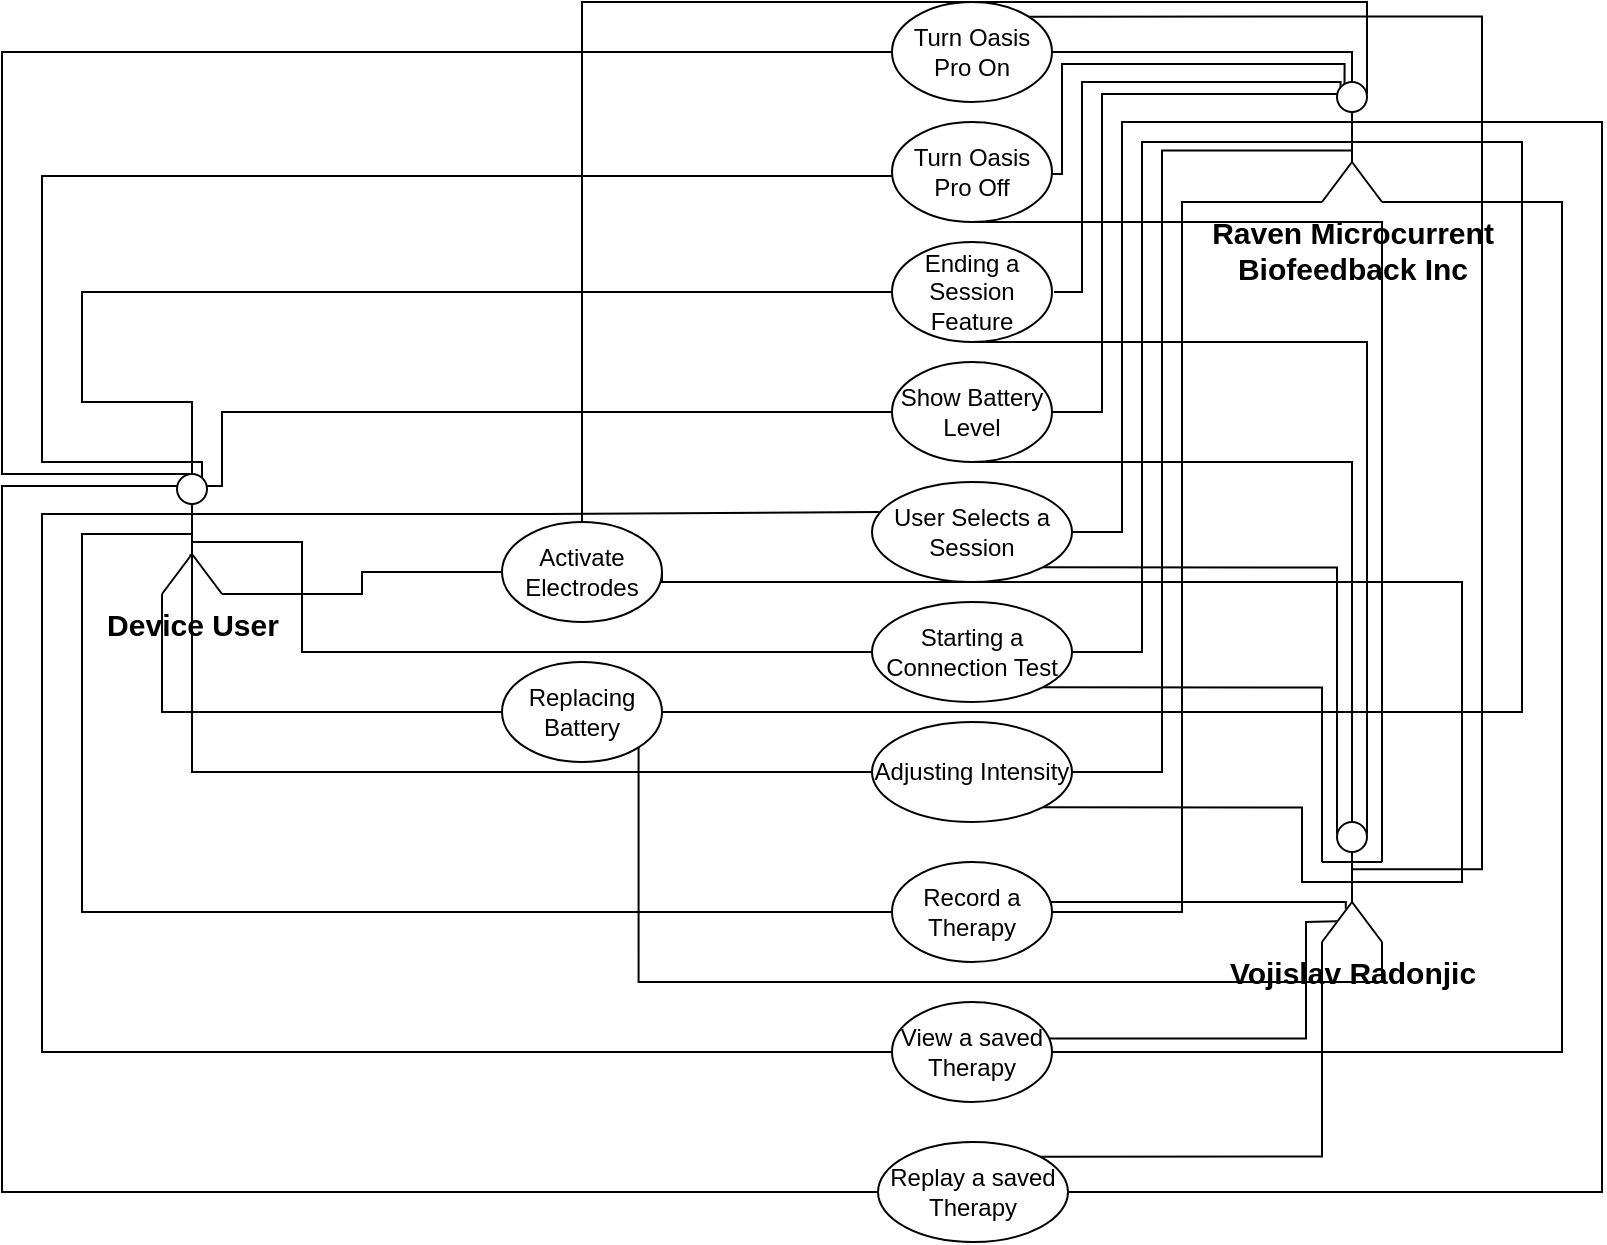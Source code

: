 <mxfile version="20.6.0" type="device"><diagram id="OJ2rQq8p-E7JJwZeShS8" name="Page-1"><mxGraphModel dx="1876" dy="631" grid="1" gridSize="10" guides="1" tooltips="1" connect="1" arrows="1" fold="1" page="1" pageScale="1" pageWidth="850" pageHeight="1100" math="0" shadow="0"><root><mxCell id="0"/><mxCell id="1" parent="0"/><mxCell id="5yBDnAfOuasincV2vOwO-90" style="edgeStyle=orthogonalEdgeStyle;rounded=0;orthogonalLoop=1;jettySize=auto;html=1;exitX=1;exitY=0;exitDx=0;exitDy=0;strokeColor=default;fontSize=15;endArrow=none;endFill=0;entryX=0.5;entryY=0.394;entryDx=0;entryDy=0;entryPerimeter=0;" edge="1" parent="1" source="5yBDnAfOuasincV2vOwO-1" target="5yBDnAfOuasincV2vOwO-41"><mxGeometry relative="1" as="geometry"><mxPoint x="680" y="515" as="targetPoint"/><Array as="points"><mxPoint x="680" y="97"/><mxPoint x="680" y="524"/></Array></mxGeometry></mxCell><mxCell id="5yBDnAfOuasincV2vOwO-1" value="Turn Oasis Pro On" style="ellipse;whiteSpace=wrap;html=1;" vertex="1" parent="1"><mxGeometry x="385" y="90" width="80" height="50" as="geometry"/></mxCell><mxCell id="5yBDnAfOuasincV2vOwO-59" style="edgeStyle=orthogonalEdgeStyle;rounded=0;orthogonalLoop=1;jettySize=auto;html=1;entryX=0.375;entryY=0.005;entryDx=0;entryDy=0;entryPerimeter=0;strokeColor=default;fontSize=15;endArrow=none;endFill=0;" edge="1" parent="1"><mxGeometry relative="1" as="geometry"><mxPoint x="465.0" y="176.006" as="sourcePoint"/><mxPoint x="611.25" y="131.3" as="targetPoint"/><Array as="points"><mxPoint x="470" y="176"/><mxPoint x="470" y="121"/><mxPoint x="611" y="121"/></Array></mxGeometry></mxCell><mxCell id="5yBDnAfOuasincV2vOwO-88" style="edgeStyle=orthogonalEdgeStyle;rounded=0;orthogonalLoop=1;jettySize=auto;html=1;exitX=0.5;exitY=1;exitDx=0;exitDy=0;strokeColor=default;fontSize=15;endArrow=none;endFill=0;entryX=1;entryY=0.333;entryDx=0;entryDy=0;entryPerimeter=0;" edge="1" parent="1" source="5yBDnAfOuasincV2vOwO-3" target="5yBDnAfOuasincV2vOwO-41"><mxGeometry relative="1" as="geometry"><mxPoint x="670.0" y="385" as="targetPoint"/><Array as="points"><mxPoint x="630" y="200"/></Array></mxGeometry></mxCell><mxCell id="5yBDnAfOuasincV2vOwO-3" value="Turn Oasis Pro Off" style="ellipse;whiteSpace=wrap;html=1;" vertex="1" parent="1"><mxGeometry x="385" y="150" width="80" height="50" as="geometry"/></mxCell><mxCell id="5yBDnAfOuasincV2vOwO-61" style="edgeStyle=orthogonalEdgeStyle;rounded=0;orthogonalLoop=1;jettySize=auto;html=1;entryX=0.275;entryY=0.046;entryDx=0;entryDy=0;entryPerimeter=0;strokeColor=default;fontSize=15;endArrow=none;endFill=0;" edge="1" parent="1"><mxGeometry relative="1" as="geometry"><mxPoint x="466.0" y="235.006" as="sourcePoint"/><mxPoint x="609.25" y="132.76" as="targetPoint"/><Array as="points"><mxPoint x="480" y="235"/><mxPoint x="480" y="130"/><mxPoint x="609" y="130"/></Array></mxGeometry></mxCell><mxCell id="5yBDnAfOuasincV2vOwO-86" style="edgeStyle=orthogonalEdgeStyle;rounded=0;orthogonalLoop=1;jettySize=auto;html=1;exitX=0.5;exitY=1;exitDx=0;exitDy=0;strokeColor=default;fontSize=15;endArrow=none;endFill=0;entryX=0.75;entryY=0.1;entryDx=0;entryDy=0;entryPerimeter=0;" edge="1" parent="1" source="5yBDnAfOuasincV2vOwO-4" target="5yBDnAfOuasincV2vOwO-41"><mxGeometry relative="1" as="geometry"><mxPoint x="650.0" y="495" as="targetPoint"/><Array as="points"><mxPoint x="622" y="260"/></Array></mxGeometry></mxCell><mxCell id="5yBDnAfOuasincV2vOwO-4" value="Ending a Session Feature" style="ellipse;whiteSpace=wrap;html=1;" vertex="1" parent="1"><mxGeometry x="385" y="210" width="80" height="50" as="geometry"/></mxCell><mxCell id="5yBDnAfOuasincV2vOwO-62" style="edgeStyle=orthogonalEdgeStyle;rounded=0;orthogonalLoop=1;jettySize=auto;html=1;entryX=0.25;entryY=0.1;entryDx=0;entryDy=0;entryPerimeter=0;strokeColor=default;fontSize=15;endArrow=none;endFill=0;" edge="1" parent="1" source="5yBDnAfOuasincV2vOwO-5" target="5yBDnAfOuasincV2vOwO-46"><mxGeometry relative="1" as="geometry"><Array as="points"><mxPoint x="490" y="295"/><mxPoint x="490" y="136"/></Array></mxGeometry></mxCell><mxCell id="5yBDnAfOuasincV2vOwO-82" style="edgeStyle=orthogonalEdgeStyle;rounded=0;orthogonalLoop=1;jettySize=auto;html=1;exitX=0.5;exitY=1;exitDx=0;exitDy=0;entryX=0.5;entryY=0;entryDx=0;entryDy=0;entryPerimeter=0;strokeColor=default;fontSize=15;endArrow=none;endFill=0;" edge="1" parent="1" source="5yBDnAfOuasincV2vOwO-5" target="5yBDnAfOuasincV2vOwO-41"><mxGeometry relative="1" as="geometry"><Array as="points"><mxPoint x="615" y="320"/></Array></mxGeometry></mxCell><mxCell id="5yBDnAfOuasincV2vOwO-5" value="Show Battery Level" style="ellipse;whiteSpace=wrap;html=1;" vertex="1" parent="1"><mxGeometry x="385" y="270" width="80" height="50" as="geometry"/></mxCell><mxCell id="5yBDnAfOuasincV2vOwO-63" style="edgeStyle=orthogonalEdgeStyle;rounded=0;orthogonalLoop=1;jettySize=auto;html=1;entryX=0;entryY=0.333;entryDx=0;entryDy=0;entryPerimeter=0;strokeColor=default;fontSize=15;endArrow=none;endFill=0;" edge="1" parent="1" source="5yBDnAfOuasincV2vOwO-6" target="5yBDnAfOuasincV2vOwO-46"><mxGeometry relative="1" as="geometry"><Array as="points"><mxPoint x="500" y="355"/><mxPoint x="500" y="150"/></Array></mxGeometry></mxCell><mxCell id="5yBDnAfOuasincV2vOwO-81" style="edgeStyle=orthogonalEdgeStyle;rounded=0;orthogonalLoop=1;jettySize=auto;html=1;exitX=1;exitY=1;exitDx=0;exitDy=0;entryX=0.25;entryY=0.1;entryDx=0;entryDy=0;entryPerimeter=0;strokeColor=default;fontSize=15;endArrow=none;endFill=0;" edge="1" parent="1" source="5yBDnAfOuasincV2vOwO-6" target="5yBDnAfOuasincV2vOwO-41"><mxGeometry relative="1" as="geometry"/></mxCell><mxCell id="5yBDnAfOuasincV2vOwO-6" value="User Selects a Session" style="ellipse;whiteSpace=wrap;html=1;" vertex="1" parent="1"><mxGeometry x="375" y="330" width="100" height="50" as="geometry"/></mxCell><mxCell id="5yBDnAfOuasincV2vOwO-64" style="edgeStyle=orthogonalEdgeStyle;rounded=0;orthogonalLoop=1;jettySize=auto;html=1;exitX=1;exitY=0.5;exitDx=0;exitDy=0;entryX=0.5;entryY=0.5;entryDx=0;entryDy=0;entryPerimeter=0;strokeColor=default;fontSize=15;endArrow=none;endFill=0;" edge="1" parent="1" source="5yBDnAfOuasincV2vOwO-8" target="5yBDnAfOuasincV2vOwO-46"><mxGeometry relative="1" as="geometry"><Array as="points"><mxPoint x="510" y="415"/><mxPoint x="510" y="160"/></Array></mxGeometry></mxCell><mxCell id="5yBDnAfOuasincV2vOwO-80" style="edgeStyle=orthogonalEdgeStyle;rounded=0;orthogonalLoop=1;jettySize=auto;html=1;exitX=1;exitY=1;exitDx=0;exitDy=0;entryX=0;entryY=0.333;entryDx=0;entryDy=0;entryPerimeter=0;strokeColor=default;fontSize=15;endArrow=none;endFill=0;" edge="1" parent="1" source="5yBDnAfOuasincV2vOwO-8" target="5yBDnAfOuasincV2vOwO-41"><mxGeometry relative="1" as="geometry"><Array as="points"><mxPoint x="600" y="433"/></Array></mxGeometry></mxCell><mxCell id="5yBDnAfOuasincV2vOwO-8" value="Starting a Connection Test" style="ellipse;whiteSpace=wrap;html=1;" vertex="1" parent="1"><mxGeometry x="375" y="390" width="100" height="50" as="geometry"/></mxCell><mxCell id="5yBDnAfOuasincV2vOwO-65" style="edgeStyle=orthogonalEdgeStyle;rounded=0;orthogonalLoop=1;jettySize=auto;html=1;exitX=1;exitY=0.5;exitDx=0;exitDy=0;entryX=0.499;entryY=0.571;entryDx=0;entryDy=0;entryPerimeter=0;strokeColor=default;fontSize=15;endArrow=none;endFill=0;" edge="1" parent="1" source="5yBDnAfOuasincV2vOwO-9" target="5yBDnAfOuasincV2vOwO-46"><mxGeometry relative="1" as="geometry"><Array as="points"><mxPoint x="520" y="475"/><mxPoint x="520" y="164"/></Array></mxGeometry></mxCell><mxCell id="5yBDnAfOuasincV2vOwO-79" style="edgeStyle=orthogonalEdgeStyle;rounded=0;orthogonalLoop=1;jettySize=auto;html=1;exitX=1;exitY=1;exitDx=0;exitDy=0;entryX=0.5;entryY=0.5;entryDx=0;entryDy=0;entryPerimeter=0;strokeColor=default;fontSize=15;endArrow=none;endFill=0;" edge="1" parent="1" source="5yBDnAfOuasincV2vOwO-9" target="5yBDnAfOuasincV2vOwO-41"><mxGeometry relative="1" as="geometry"><Array as="points"><mxPoint x="590" y="493"/><mxPoint x="590" y="530"/></Array></mxGeometry></mxCell><mxCell id="5yBDnAfOuasincV2vOwO-9" value="Adjusting Intensity" style="ellipse;whiteSpace=wrap;html=1;" vertex="1" parent="1"><mxGeometry x="375" y="450" width="100" height="50" as="geometry"/></mxCell><mxCell id="5yBDnAfOuasincV2vOwO-72" style="edgeStyle=orthogonalEdgeStyle;rounded=0;orthogonalLoop=1;jettySize=auto;html=1;entryX=0.5;entryY=0.5;entryDx=0;entryDy=0;entryPerimeter=0;strokeColor=default;fontSize=15;endArrow=none;endFill=0;" edge="1" parent="1" source="5yBDnAfOuasincV2vOwO-11" target="5yBDnAfOuasincV2vOwO-46"><mxGeometry relative="1" as="geometry"><Array as="points"><mxPoint x="700" y="445"/><mxPoint x="700" y="160"/></Array></mxGeometry></mxCell><mxCell id="5yBDnAfOuasincV2vOwO-94" style="edgeStyle=orthogonalEdgeStyle;rounded=0;orthogonalLoop=1;jettySize=auto;html=1;exitX=1;exitY=1;exitDx=0;exitDy=0;entryX=1;entryY=1;entryDx=0;entryDy=0;entryPerimeter=0;strokeColor=default;fontSize=15;endArrow=none;endFill=0;" edge="1" parent="1" source="5yBDnAfOuasincV2vOwO-11" target="5yBDnAfOuasincV2vOwO-41"><mxGeometry relative="1" as="geometry"><Array as="points"><mxPoint x="259" y="580"/><mxPoint x="630" y="580"/></Array></mxGeometry></mxCell><mxCell id="5yBDnAfOuasincV2vOwO-11" value="Replacing Battery" style="ellipse;whiteSpace=wrap;html=1;" vertex="1" parent="1"><mxGeometry x="190" y="420" width="80" height="50" as="geometry"/></mxCell><mxCell id="5yBDnAfOuasincV2vOwO-71" style="edgeStyle=orthogonalEdgeStyle;rounded=0;orthogonalLoop=1;jettySize=auto;html=1;entryX=0.75;entryY=0.1;entryDx=0;entryDy=0;entryPerimeter=0;strokeColor=default;fontSize=15;endArrow=none;endFill=0;" edge="1" parent="1" source="5yBDnAfOuasincV2vOwO-12" target="5yBDnAfOuasincV2vOwO-46"><mxGeometry relative="1" as="geometry"><Array as="points"><mxPoint x="230" y="90"/><mxPoint x="623" y="90"/></Array></mxGeometry></mxCell><mxCell id="5yBDnAfOuasincV2vOwO-93" style="edgeStyle=orthogonalEdgeStyle;rounded=0;orthogonalLoop=1;jettySize=auto;html=1;exitX=1;exitY=0.5;exitDx=0;exitDy=0;entryX=0.5;entryY=0.5;entryDx=0;entryDy=0;entryPerimeter=0;strokeColor=default;fontSize=15;endArrow=none;endFill=0;" edge="1" parent="1" source="5yBDnAfOuasincV2vOwO-12" target="5yBDnAfOuasincV2vOwO-41"><mxGeometry relative="1" as="geometry"><Array as="points"><mxPoint x="270" y="380"/><mxPoint x="670" y="380"/><mxPoint x="670" y="530"/></Array></mxGeometry></mxCell><mxCell id="5yBDnAfOuasincV2vOwO-12" value="Activate Electrodes" style="ellipse;whiteSpace=wrap;html=1;" vertex="1" parent="1"><mxGeometry x="190" y="350" width="80" height="50" as="geometry"/></mxCell><mxCell id="5yBDnAfOuasincV2vOwO-66" style="edgeStyle=orthogonalEdgeStyle;rounded=0;orthogonalLoop=1;jettySize=auto;html=1;entryX=0;entryY=1;entryDx=0;entryDy=0;entryPerimeter=0;strokeColor=default;fontSize=15;endArrow=none;endFill=0;" edge="1" parent="1" source="5yBDnAfOuasincV2vOwO-13" target="5yBDnAfOuasincV2vOwO-46"><mxGeometry relative="1" as="geometry"><Array as="points"><mxPoint x="530" y="545"/><mxPoint x="530" y="190"/></Array></mxGeometry></mxCell><mxCell id="5yBDnAfOuasincV2vOwO-76" style="edgeStyle=orthogonalEdgeStyle;rounded=0;orthogonalLoop=1;jettySize=auto;html=1;entryX=0.396;entryY=0.724;entryDx=0;entryDy=0;entryPerimeter=0;strokeColor=default;fontSize=15;endArrow=none;endFill=0;" edge="1" parent="1" source="5yBDnAfOuasincV2vOwO-13" target="5yBDnAfOuasincV2vOwO-41"><mxGeometry relative="1" as="geometry"><Array as="points"><mxPoint x="612" y="540"/></Array></mxGeometry></mxCell><mxCell id="5yBDnAfOuasincV2vOwO-13" value="Record a Therapy" style="ellipse;whiteSpace=wrap;html=1;" vertex="1" parent="1"><mxGeometry x="385" y="520" width="80" height="50" as="geometry"/></mxCell><mxCell id="5yBDnAfOuasincV2vOwO-69" style="edgeStyle=orthogonalEdgeStyle;rounded=0;orthogonalLoop=1;jettySize=auto;html=1;exitX=1;exitY=0.5;exitDx=0;exitDy=0;entryX=1;entryY=1;entryDx=0;entryDy=0;entryPerimeter=0;strokeColor=default;fontSize=15;endArrow=none;endFill=0;" edge="1" parent="1" source="5yBDnAfOuasincV2vOwO-14" target="5yBDnAfOuasincV2vOwO-46"><mxGeometry relative="1" as="geometry"><Array as="points"><mxPoint x="720" y="615"/><mxPoint x="720" y="190"/></Array></mxGeometry></mxCell><mxCell id="5yBDnAfOuasincV2vOwO-14" value="View a saved Therapy" style="ellipse;whiteSpace=wrap;html=1;" vertex="1" parent="1"><mxGeometry x="385" y="590" width="80" height="50" as="geometry"/></mxCell><mxCell id="5yBDnAfOuasincV2vOwO-70" style="edgeStyle=orthogonalEdgeStyle;rounded=0;orthogonalLoop=1;jettySize=auto;html=1;entryX=1;entryY=0.333;entryDx=0;entryDy=0;entryPerimeter=0;strokeColor=default;fontSize=15;endArrow=none;endFill=0;" edge="1" parent="1" source="5yBDnAfOuasincV2vOwO-16" target="5yBDnAfOuasincV2vOwO-46"><mxGeometry relative="1" as="geometry"><Array as="points"><mxPoint x="740" y="685"/><mxPoint x="740" y="150"/></Array></mxGeometry></mxCell><mxCell id="5yBDnAfOuasincV2vOwO-16" value="Replay a saved Therapy" style="ellipse;whiteSpace=wrap;html=1;" vertex="1" parent="1"><mxGeometry x="378" y="660" width="95" height="50" as="geometry"/></mxCell><mxCell id="5yBDnAfOuasincV2vOwO-26" style="edgeStyle=orthogonalEdgeStyle;rounded=0;orthogonalLoop=1;jettySize=auto;html=1;entryX=0;entryY=0.5;entryDx=0;entryDy=0;endArrow=none;endFill=0;exitX=1;exitY=1;exitDx=0;exitDy=0;exitPerimeter=0;" edge="1" parent="1" source="5yBDnAfOuasincV2vOwO-17" target="5yBDnAfOuasincV2vOwO-12"><mxGeometry relative="1" as="geometry"><mxPoint x="110" y="390" as="sourcePoint"/><Array as="points"><mxPoint x="120" y="386"/><mxPoint x="120" y="375"/></Array></mxGeometry></mxCell><mxCell id="5yBDnAfOuasincV2vOwO-29" style="edgeStyle=orthogonalEdgeStyle;rounded=0;orthogonalLoop=1;jettySize=auto;html=1;entryX=0;entryY=0.5;entryDx=0;entryDy=0;strokeColor=default;endArrow=none;endFill=0;exitX=0.5;exitY=0;exitDx=0;exitDy=0;exitPerimeter=0;" edge="1" parent="1" source="5yBDnAfOuasincV2vOwO-17" target="5yBDnAfOuasincV2vOwO-1"><mxGeometry relative="1" as="geometry"><mxPoint x="30" y="310" as="sourcePoint"/><Array as="points"><mxPoint x="-60" y="326"/><mxPoint x="-60" y="115"/></Array></mxGeometry></mxCell><mxCell id="5yBDnAfOuasincV2vOwO-30" style="edgeStyle=orthogonalEdgeStyle;rounded=0;orthogonalLoop=1;jettySize=auto;html=1;entryX=0;entryY=0.5;entryDx=0;entryDy=0;endArrow=none;endFill=0;" edge="1" parent="1"><mxGeometry relative="1" as="geometry"><mxPoint x="40" y="328" as="sourcePoint"/><mxPoint x="385.0" y="177" as="targetPoint"/><Array as="points"><mxPoint x="40" y="320"/><mxPoint x="-40" y="320"/><mxPoint x="-40" y="177"/></Array></mxGeometry></mxCell><mxCell id="5yBDnAfOuasincV2vOwO-31" style="edgeStyle=orthogonalEdgeStyle;rounded=0;orthogonalLoop=1;jettySize=auto;html=1;entryX=0;entryY=0.5;entryDx=0;entryDy=0;endArrow=none;endFill=0;exitX=0.5;exitY=0.5;exitDx=0;exitDy=0;exitPerimeter=0;" edge="1" parent="1" source="5yBDnAfOuasincV2vOwO-17" target="5yBDnAfOuasincV2vOwO-4"><mxGeometry relative="1" as="geometry"><Array as="points"><mxPoint x="35" y="290"/><mxPoint x="-20" y="290"/><mxPoint x="-20" y="235"/></Array></mxGeometry></mxCell><mxCell id="5yBDnAfOuasincV2vOwO-32" style="edgeStyle=orthogonalEdgeStyle;rounded=0;orthogonalLoop=1;jettySize=auto;html=1;entryX=0;entryY=0.5;entryDx=0;entryDy=0;endArrow=none;endFill=0;exitX=0.75;exitY=0.1;exitDx=0;exitDy=0;exitPerimeter=0;" edge="1" parent="1" source="5yBDnAfOuasincV2vOwO-17" target="5yBDnAfOuasincV2vOwO-5"><mxGeometry relative="1" as="geometry"><Array as="points"><mxPoint x="50" y="332"/><mxPoint x="50" y="295"/></Array></mxGeometry></mxCell><mxCell id="5yBDnAfOuasincV2vOwO-34" style="edgeStyle=orthogonalEdgeStyle;rounded=0;orthogonalLoop=1;jettySize=auto;html=1;exitX=1;exitY=0.333;exitDx=0;exitDy=0;exitPerimeter=0;entryX=0.038;entryY=0.301;entryDx=0;entryDy=0;entryPerimeter=0;endArrow=none;endFill=0;" edge="1" parent="1" source="5yBDnAfOuasincV2vOwO-17" target="5yBDnAfOuasincV2vOwO-6"><mxGeometry relative="1" as="geometry"/></mxCell><mxCell id="5yBDnAfOuasincV2vOwO-36" style="edgeStyle=orthogonalEdgeStyle;rounded=0;orthogonalLoop=1;jettySize=auto;html=1;entryX=0;entryY=0.5;entryDx=0;entryDy=0;fontSize=15;endArrow=none;endFill=0;exitX=0.459;exitY=0.677;exitDx=0;exitDy=0;exitPerimeter=0;" edge="1" parent="1" source="5yBDnAfOuasincV2vOwO-17" target="5yBDnAfOuasincV2vOwO-9"><mxGeometry relative="1" as="geometry"><Array as="points"><mxPoint x="35" y="367"/><mxPoint x="35" y="475"/></Array></mxGeometry></mxCell><mxCell id="5yBDnAfOuasincV2vOwO-37" style="edgeStyle=orthogonalEdgeStyle;rounded=0;orthogonalLoop=1;jettySize=auto;html=1;exitX=0;exitY=1;exitDx=0;exitDy=0;exitPerimeter=0;entryX=0;entryY=0.5;entryDx=0;entryDy=0;fontSize=15;endArrow=none;endFill=0;" edge="1" parent="1" source="5yBDnAfOuasincV2vOwO-17" target="5yBDnAfOuasincV2vOwO-11"><mxGeometry relative="1" as="geometry"><Array as="points"><mxPoint x="20" y="445"/></Array></mxGeometry></mxCell><mxCell id="5yBDnAfOuasincV2vOwO-38" style="edgeStyle=orthogonalEdgeStyle;rounded=0;orthogonalLoop=1;jettySize=auto;html=1;exitX=0.5;exitY=0.5;exitDx=0;exitDy=0;exitPerimeter=0;entryX=0;entryY=0.5;entryDx=0;entryDy=0;fontSize=15;endArrow=none;endFill=0;" edge="1" parent="1" source="5yBDnAfOuasincV2vOwO-17" target="5yBDnAfOuasincV2vOwO-13"><mxGeometry relative="1" as="geometry"><Array as="points"><mxPoint x="-20" y="356"/><mxPoint x="-20" y="545"/></Array></mxGeometry></mxCell><mxCell id="5yBDnAfOuasincV2vOwO-39" style="edgeStyle=orthogonalEdgeStyle;rounded=0;orthogonalLoop=1;jettySize=auto;html=1;exitX=0;exitY=0.333;exitDx=0;exitDy=0;exitPerimeter=0;entryX=0;entryY=0.5;entryDx=0;entryDy=0;fontSize=15;endArrow=none;endFill=0;" edge="1" parent="1" source="5yBDnAfOuasincV2vOwO-17" target="5yBDnAfOuasincV2vOwO-14"><mxGeometry relative="1" as="geometry"><Array as="points"><mxPoint x="-40" y="346"/><mxPoint x="-40" y="615"/></Array></mxGeometry></mxCell><mxCell id="5yBDnAfOuasincV2vOwO-40" style="edgeStyle=orthogonalEdgeStyle;rounded=0;orthogonalLoop=1;jettySize=auto;html=1;exitX=0.25;exitY=0.1;exitDx=0;exitDy=0;exitPerimeter=0;entryX=0;entryY=0.5;entryDx=0;entryDy=0;fontSize=15;endArrow=none;endFill=0;" edge="1" parent="1" source="5yBDnAfOuasincV2vOwO-17" target="5yBDnAfOuasincV2vOwO-16"><mxGeometry relative="1" as="geometry"><Array as="points"><mxPoint x="-60" y="332"/><mxPoint x="-60" y="685"/></Array></mxGeometry></mxCell><mxCell id="5yBDnAfOuasincV2vOwO-57" style="edgeStyle=orthogonalEdgeStyle;rounded=0;orthogonalLoop=1;jettySize=auto;html=1;exitX=0.5;exitY=0.5;exitDx=0;exitDy=0;exitPerimeter=0;entryX=0;entryY=0.5;entryDx=0;entryDy=0;strokeColor=default;fontSize=15;endArrow=none;endFill=0;" edge="1" parent="1" source="5yBDnAfOuasincV2vOwO-17" target="5yBDnAfOuasincV2vOwO-8"><mxGeometry relative="1" as="geometry"><Array as="points"><mxPoint x="35" y="360"/><mxPoint x="90" y="360"/><mxPoint x="90" y="415"/></Array></mxGeometry></mxCell><mxCell id="5yBDnAfOuasincV2vOwO-17" value="&lt;font style=&quot;font-size: 15px;&quot;&gt;&lt;b&gt;Device User&lt;/b&gt;&lt;/font&gt;" style="shape=umlActor;verticalLabelPosition=bottom;verticalAlign=top;html=1;outlineConnect=0;" vertex="1" parent="1"><mxGeometry x="20" y="326" width="30" height="60" as="geometry"/></mxCell><mxCell id="5yBDnAfOuasincV2vOwO-74" style="edgeStyle=orthogonalEdgeStyle;rounded=0;orthogonalLoop=1;jettySize=auto;html=1;exitX=0;exitY=1;exitDx=0;exitDy=0;exitPerimeter=0;strokeColor=default;fontSize=15;endArrow=none;endFill=0;entryX=1;entryY=0;entryDx=0;entryDy=0;" edge="1" parent="1" source="5yBDnAfOuasincV2vOwO-41" target="5yBDnAfOuasincV2vOwO-16"><mxGeometry relative="1" as="geometry"><mxPoint x="615.053" y="370" as="targetPoint"/><Array as="points"><mxPoint x="600" y="667"/></Array></mxGeometry></mxCell><mxCell id="5yBDnAfOuasincV2vOwO-75" style="edgeStyle=orthogonalEdgeStyle;rounded=0;orthogonalLoop=1;jettySize=auto;html=1;exitX=0.225;exitY=0.828;exitDx=0;exitDy=0;exitPerimeter=0;entryX=0.985;entryY=0.366;entryDx=0;entryDy=0;entryPerimeter=0;strokeColor=default;fontSize=15;endArrow=none;endFill=0;" edge="1" parent="1" target="5yBDnAfOuasincV2vOwO-14"><mxGeometry relative="1" as="geometry"><mxPoint x="607.75" y="549.68" as="sourcePoint"/><mxPoint x="465" y="608.25" as="targetPoint"/><Array as="points"><mxPoint x="602" y="550"/><mxPoint x="592" y="550"/><mxPoint x="592" y="608"/></Array></mxGeometry></mxCell><mxCell id="5yBDnAfOuasincV2vOwO-41" value="&lt;b&gt;Vojislav Radonjic&lt;/b&gt;" style="shape=umlActor;verticalLabelPosition=bottom;verticalAlign=top;html=1;outlineConnect=0;fontSize=15;" vertex="1" parent="1"><mxGeometry x="600" y="500" width="30" height="60" as="geometry"/></mxCell><mxCell id="5yBDnAfOuasincV2vOwO-58" style="edgeStyle=orthogonalEdgeStyle;rounded=0;orthogonalLoop=1;jettySize=auto;html=1;entryX=1;entryY=0.5;entryDx=0;entryDy=0;strokeColor=default;fontSize=15;endArrow=none;endFill=0;exitX=0.5;exitY=0;exitDx=0;exitDy=0;exitPerimeter=0;" edge="1" parent="1" source="5yBDnAfOuasincV2vOwO-46" target="5yBDnAfOuasincV2vOwO-1"><mxGeometry relative="1" as="geometry"><Array as="points"><mxPoint x="615" y="115"/></Array></mxGeometry></mxCell><mxCell id="5yBDnAfOuasincV2vOwO-46" value="&lt;b&gt;Raven Microcurrent &lt;br&gt;Biofeedback Inc&lt;/b&gt;" style="shape=umlActor;verticalLabelPosition=bottom;verticalAlign=top;html=1;outlineConnect=0;fontSize=15;" vertex="1" parent="1"><mxGeometry x="600" y="130" width="30" height="60" as="geometry"/></mxCell></root></mxGraphModel></diagram></mxfile>